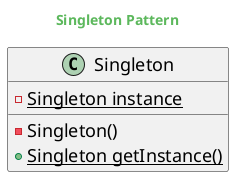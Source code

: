 @startuml

skinparam backgroundcolor transparent
skinparam classFontSize 18
skinparam noteFontSize 18
skinparam arrowFontSize 18
skinparam classAttributeFontSize 18

skinparam titleFontColor #5cb85c

Title Singleton Pattern

class Singleton{
    - {static} Singleton instance
    - Singleton()
    + {static} Singleton getInstance()
}

@enduml